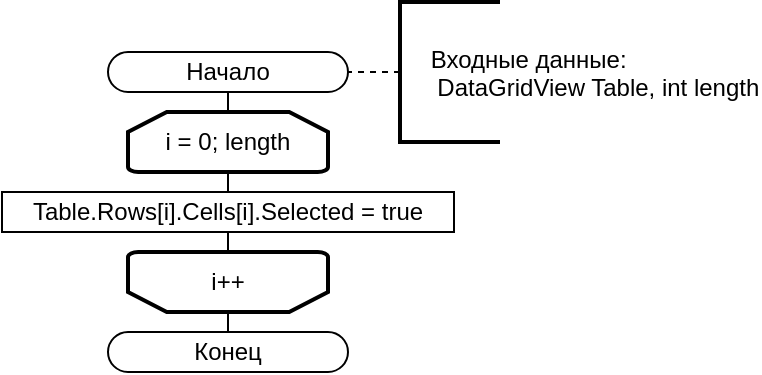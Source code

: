 <mxfile version="24.4.13" type="device">
  <diagram name="Страница — 1" id="YL3ycyQHYRW2ur75e_pu">
    <mxGraphModel dx="523" dy="570" grid="1" gridSize="10" guides="1" tooltips="1" connect="1" arrows="1" fold="1" page="1" pageScale="1" pageWidth="827" pageHeight="1169" math="0" shadow="0">
      <root>
        <mxCell id="0" />
        <mxCell id="1" parent="0" />
        <mxCell id="-TCs8RGYB9ik3pf1OUnd-1" value="Начало" style="rounded=1;whiteSpace=wrap;html=1;arcSize=50;" vertex="1" parent="1">
          <mxGeometry x="354" y="30" width="120" height="20" as="geometry" />
        </mxCell>
        <mxCell id="-TCs8RGYB9ik3pf1OUnd-2" value="" style="endArrow=none;dashed=1;html=1;rounded=0;exitX=0;exitY=0.5;exitDx=0;exitDy=0;entryX=1;entryY=0.5;entryDx=0;entryDy=0;exitPerimeter=0;" edge="1" source="-TCs8RGYB9ik3pf1OUnd-3" parent="1" target="-TCs8RGYB9ik3pf1OUnd-1">
          <mxGeometry width="50" height="50" relative="1" as="geometry">
            <mxPoint x="550" y="45" as="sourcePoint" />
            <mxPoint x="530" y="45" as="targetPoint" />
          </mxGeometry>
        </mxCell>
        <mxCell id="-TCs8RGYB9ik3pf1OUnd-3" value="    Входные данные:&#xa;     DataGridView Table, int length" style="strokeWidth=2;shape=mxgraph.flowchart.annotation_1;align=left;pointerEvents=1;recursiveResize=1;autosize=0;verticalAlign=middle;horizontal=1;" vertex="1" parent="1">
          <mxGeometry x="500" y="5" width="50" height="70" as="geometry" />
        </mxCell>
        <mxCell id="-TCs8RGYB9ik3pf1OUnd-4" value="" style="endArrow=none;html=1;rounded=0;entryX=0.5;entryY=1;entryDx=0;entryDy=0;exitX=0.5;exitY=0;exitDx=0;exitDy=0;exitPerimeter=0;" edge="1" parent="1" source="-TCs8RGYB9ik3pf1OUnd-6" target="-TCs8RGYB9ik3pf1OUnd-1">
          <mxGeometry width="50" height="50" relative="1" as="geometry">
            <mxPoint x="420" y="190" as="sourcePoint" />
            <mxPoint x="470" y="140" as="targetPoint" />
          </mxGeometry>
        </mxCell>
        <mxCell id="-TCs8RGYB9ik3pf1OUnd-6" value="i = 0; length" style="strokeWidth=2;html=1;shape=mxgraph.flowchart.loop_limit;whiteSpace=wrap;" vertex="1" parent="1">
          <mxGeometry x="364" y="60" width="100" height="30" as="geometry" />
        </mxCell>
        <mxCell id="-TCs8RGYB9ik3pf1OUnd-7" value="i++" style="strokeWidth=2;html=1;shape=mxgraph.flowchart.loop_limit;whiteSpace=wrap;direction=west;" vertex="1" parent="1">
          <mxGeometry x="364" y="130" width="100" height="30" as="geometry" />
        </mxCell>
        <mxCell id="-TCs8RGYB9ik3pf1OUnd-8" value="Table.Rows[i].Cells[i].Selected = true" style="rounded=0;whiteSpace=wrap;html=1;" vertex="1" parent="1">
          <mxGeometry x="301" y="100" width="226" height="20" as="geometry" />
        </mxCell>
        <mxCell id="-TCs8RGYB9ik3pf1OUnd-9" value="" style="endArrow=none;html=1;rounded=0;entryX=0.5;entryY=1;entryDx=0;entryDy=0;entryPerimeter=0;exitX=0.5;exitY=0;exitDx=0;exitDy=0;" edge="1" parent="1" source="-TCs8RGYB9ik3pf1OUnd-8" target="-TCs8RGYB9ik3pf1OUnd-6">
          <mxGeometry width="50" height="50" relative="1" as="geometry">
            <mxPoint x="440" y="320" as="sourcePoint" />
            <mxPoint x="490" y="270" as="targetPoint" />
          </mxGeometry>
        </mxCell>
        <mxCell id="-TCs8RGYB9ik3pf1OUnd-10" value="" style="endArrow=none;html=1;rounded=0;entryX=0.5;entryY=1;entryDx=0;entryDy=0;exitX=0.5;exitY=1;exitDx=0;exitDy=0;exitPerimeter=0;" edge="1" parent="1" source="-TCs8RGYB9ik3pf1OUnd-7" target="-TCs8RGYB9ik3pf1OUnd-8">
          <mxGeometry width="50" height="50" relative="1" as="geometry">
            <mxPoint x="440" y="320" as="sourcePoint" />
            <mxPoint x="490" y="270" as="targetPoint" />
          </mxGeometry>
        </mxCell>
        <mxCell id="-TCs8RGYB9ik3pf1OUnd-18" value="Конец" style="rounded=1;whiteSpace=wrap;html=1;arcSize=50;" vertex="1" parent="1">
          <mxGeometry x="354" y="170" width="120" height="20" as="geometry" />
        </mxCell>
        <mxCell id="-TCs8RGYB9ik3pf1OUnd-19" value="" style="endArrow=none;html=1;rounded=0;entryX=0.5;entryY=0;entryDx=0;entryDy=0;exitX=0.5;exitY=0;exitDx=0;exitDy=0;exitPerimeter=0;" edge="1" parent="1" source="-TCs8RGYB9ik3pf1OUnd-7" target="-TCs8RGYB9ik3pf1OUnd-18">
          <mxGeometry width="50" height="50" relative="1" as="geometry">
            <mxPoint x="470" y="290" as="sourcePoint" />
            <mxPoint x="500" y="330" as="targetPoint" />
          </mxGeometry>
        </mxCell>
      </root>
    </mxGraphModel>
  </diagram>
</mxfile>
